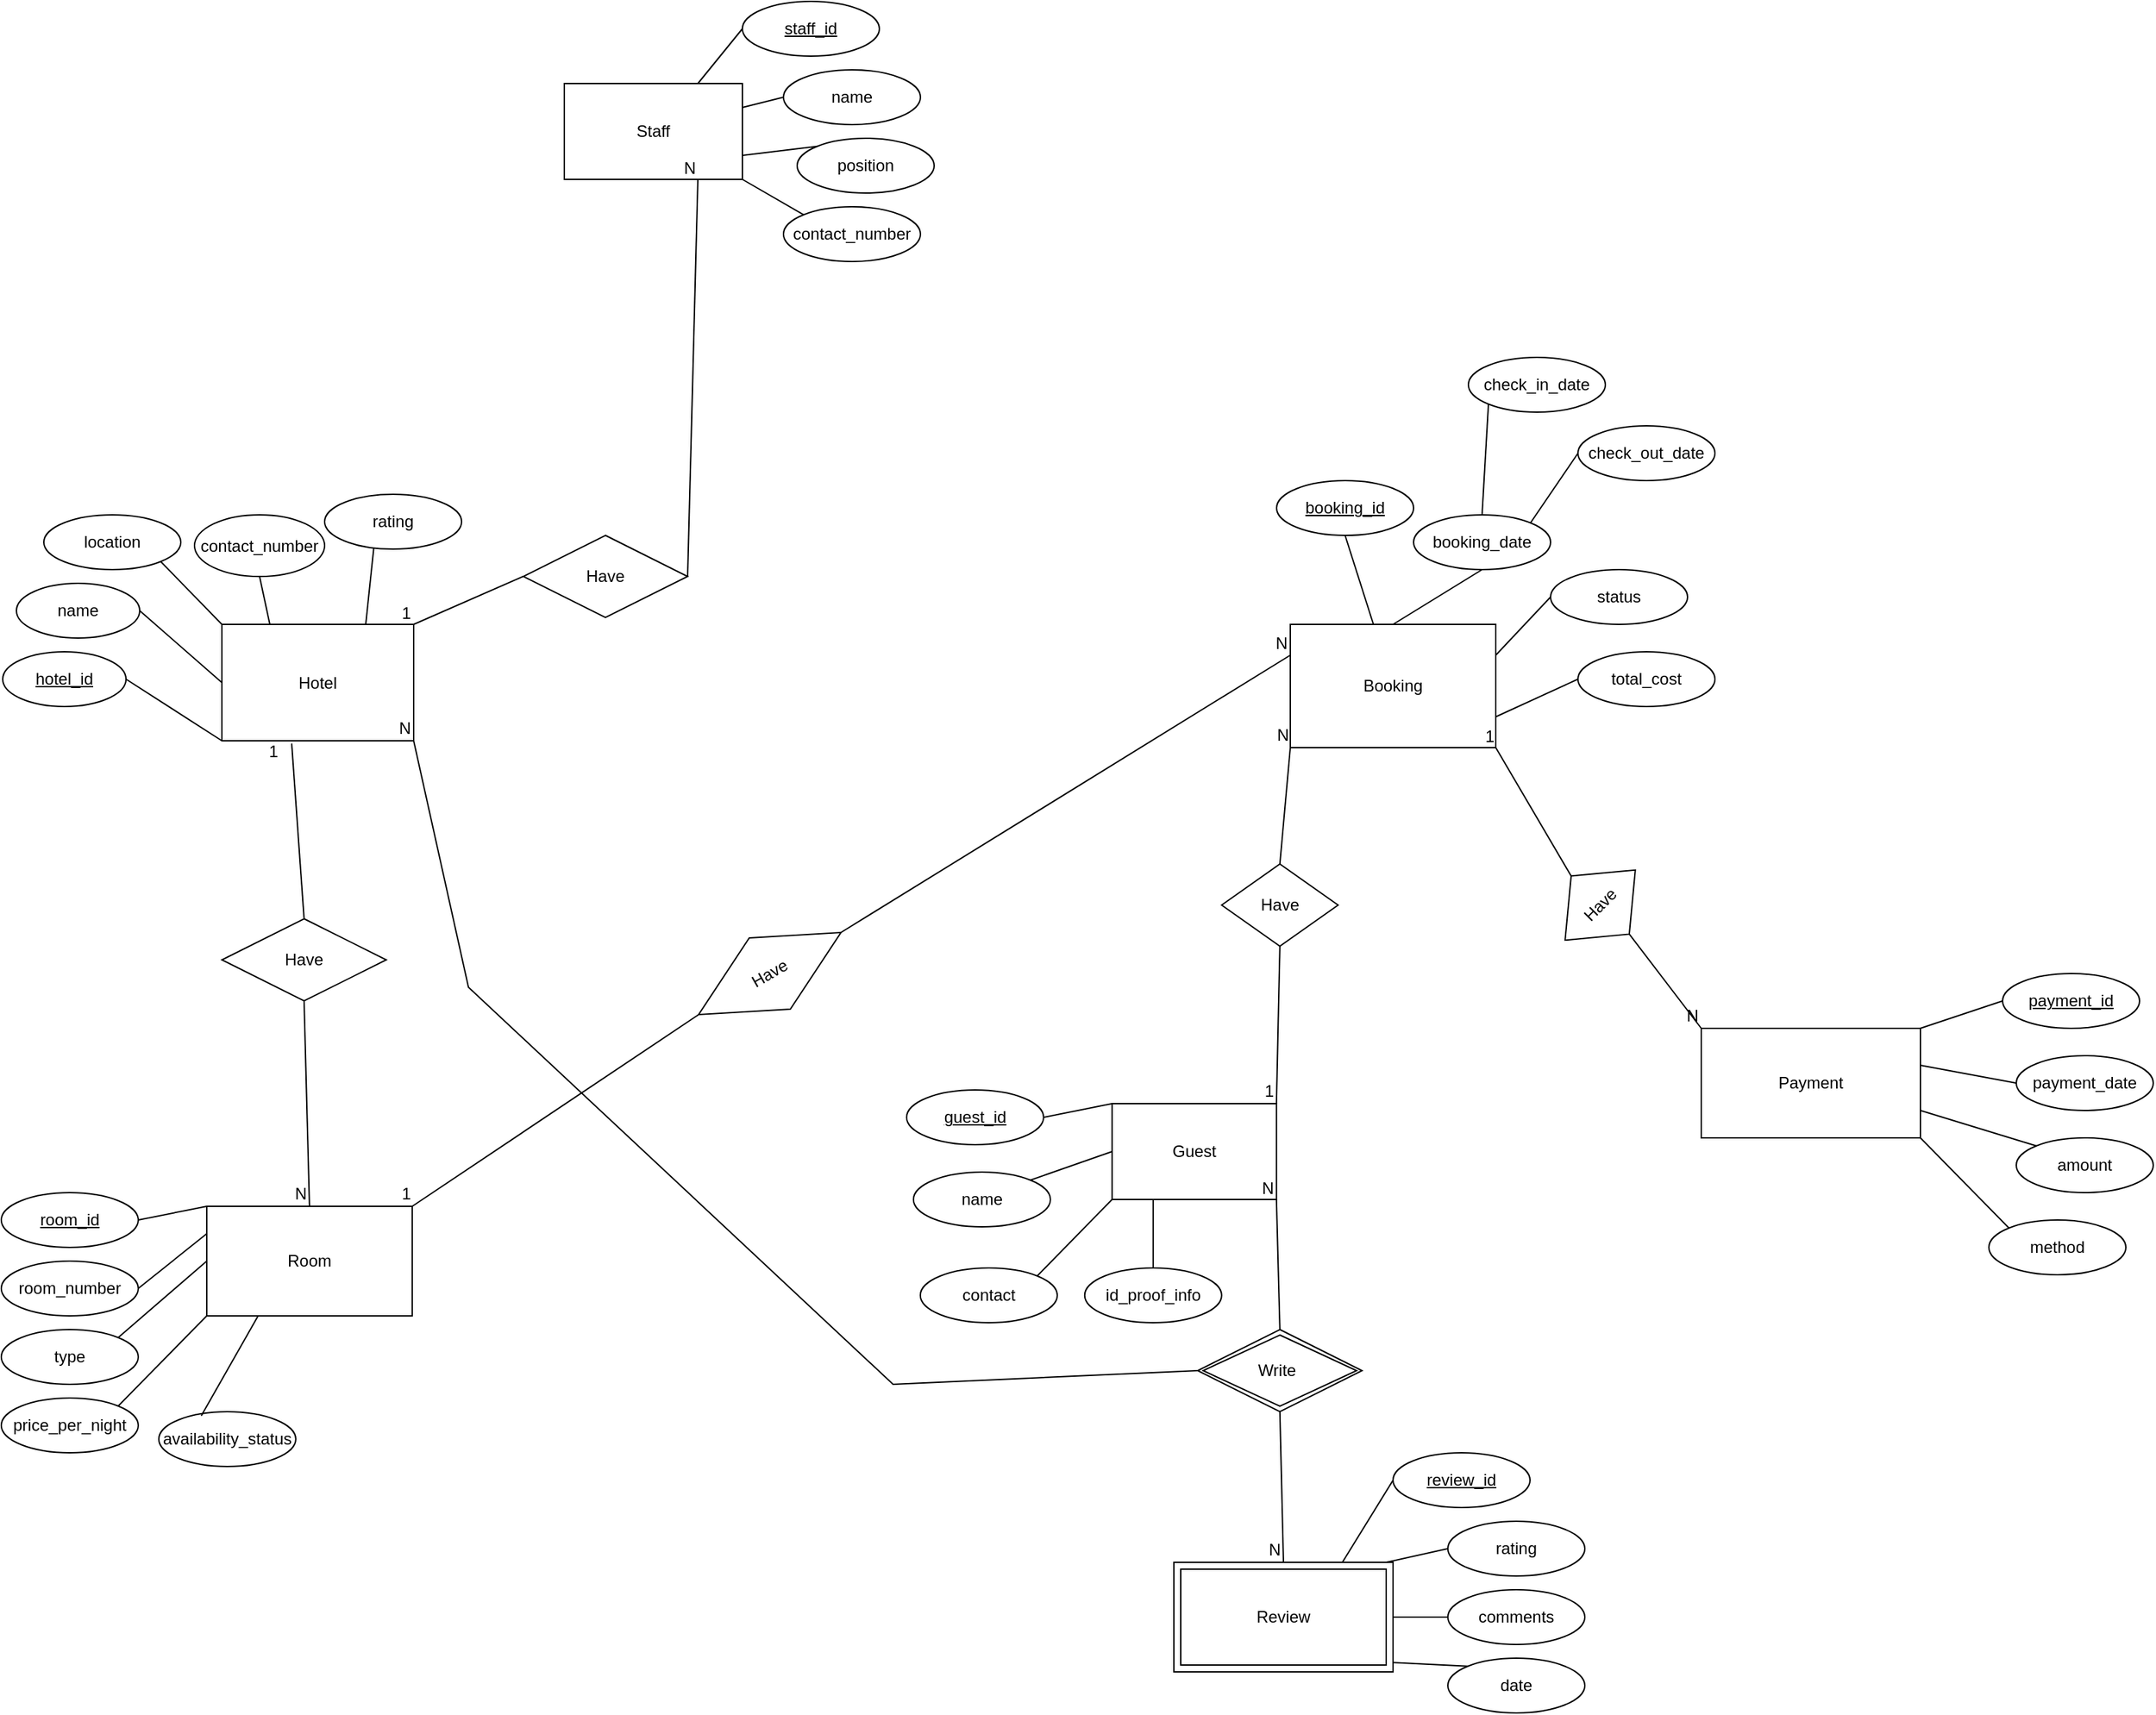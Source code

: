 <mxfile version="24.7.17">
  <diagram name="Page-1" id="6tVxUhAqO4jmdp-snmKR">
    <mxGraphModel dx="3241" dy="2154" grid="1" gridSize="10" guides="1" tooltips="1" connect="1" arrows="1" fold="1" page="1" pageScale="1" pageWidth="850" pageHeight="1100" math="0" shadow="0">
      <root>
        <mxCell id="0" />
        <mxCell id="1" parent="0" />
        <mxCell id="z-LzonxKhmqKySFjynFF-2" value="Hotel" style="whiteSpace=wrap;html=1;align=center;" vertex="1" parent="1">
          <mxGeometry x="70" y="-75" width="140" height="85" as="geometry" />
        </mxCell>
        <mxCell id="z-LzonxKhmqKySFjynFF-3" value="Room" style="whiteSpace=wrap;html=1;align=center;" vertex="1" parent="1">
          <mxGeometry x="58.94" y="350" width="150" height="80" as="geometry" />
        </mxCell>
        <mxCell id="z-LzonxKhmqKySFjynFF-4" value="Guest" style="whiteSpace=wrap;html=1;align=center;" vertex="1" parent="1">
          <mxGeometry x="719.88" y="275" width="120" height="70" as="geometry" />
        </mxCell>
        <mxCell id="z-LzonxKhmqKySFjynFF-5" value="Booking" style="whiteSpace=wrap;html=1;align=center;" vertex="1" parent="1">
          <mxGeometry x="850" y="-75" width="150" height="90" as="geometry" />
        </mxCell>
        <mxCell id="z-LzonxKhmqKySFjynFF-6" value="Payment" style="whiteSpace=wrap;html=1;align=center;" vertex="1" parent="1">
          <mxGeometry x="1150" y="220" width="160" height="80" as="geometry" />
        </mxCell>
        <mxCell id="z-LzonxKhmqKySFjynFF-7" value="Staff" style="whiteSpace=wrap;html=1;align=center;" vertex="1" parent="1">
          <mxGeometry x="319.98" y="-470" width="130" height="70" as="geometry" />
        </mxCell>
        <mxCell id="z-LzonxKhmqKySFjynFF-10" value="hotel_id" style="ellipse;whiteSpace=wrap;html=1;align=center;fontStyle=4;" vertex="1" parent="1">
          <mxGeometry x="-90" y="-55" width="90" height="40" as="geometry" />
        </mxCell>
        <mxCell id="z-LzonxKhmqKySFjynFF-11" value="" style="endArrow=none;html=1;rounded=0;exitX=1;exitY=0.5;exitDx=0;exitDy=0;entryX=0;entryY=1;entryDx=0;entryDy=0;" edge="1" parent="1" source="z-LzonxKhmqKySFjynFF-10" target="z-LzonxKhmqKySFjynFF-2">
          <mxGeometry relative="1" as="geometry">
            <mxPoint x="150" y="15" as="sourcePoint" />
            <mxPoint x="310" y="15" as="targetPoint" />
          </mxGeometry>
        </mxCell>
        <mxCell id="z-LzonxKhmqKySFjynFF-12" value="name" style="ellipse;whiteSpace=wrap;html=1;align=center;" vertex="1" parent="1">
          <mxGeometry x="-80" y="-105" width="90" height="40" as="geometry" />
        </mxCell>
        <mxCell id="z-LzonxKhmqKySFjynFF-13" value="location" style="ellipse;whiteSpace=wrap;html=1;align=center;" vertex="1" parent="1">
          <mxGeometry x="-60" y="-155" width="100" height="40" as="geometry" />
        </mxCell>
        <mxCell id="z-LzonxKhmqKySFjynFF-14" value="contact_number" style="ellipse;whiteSpace=wrap;html=1;align=center;" vertex="1" parent="1">
          <mxGeometry x="50" y="-155" width="95" height="45" as="geometry" />
        </mxCell>
        <mxCell id="z-LzonxKhmqKySFjynFF-19" value="" style="endArrow=none;html=1;rounded=0;exitX=1;exitY=0.5;exitDx=0;exitDy=0;entryX=0;entryY=0.5;entryDx=0;entryDy=0;" edge="1" parent="1" source="z-LzonxKhmqKySFjynFF-12" target="z-LzonxKhmqKySFjynFF-2">
          <mxGeometry relative="1" as="geometry">
            <mxPoint x="150" y="15" as="sourcePoint" />
            <mxPoint x="310" y="15" as="targetPoint" />
          </mxGeometry>
        </mxCell>
        <mxCell id="z-LzonxKhmqKySFjynFF-20" value="" style="endArrow=none;html=1;rounded=0;exitX=1;exitY=1;exitDx=0;exitDy=0;entryX=0;entryY=0;entryDx=0;entryDy=0;" edge="1" parent="1" source="z-LzonxKhmqKySFjynFF-13" target="z-LzonxKhmqKySFjynFF-2">
          <mxGeometry relative="1" as="geometry">
            <mxPoint x="160" y="25" as="sourcePoint" />
            <mxPoint x="320" y="25" as="targetPoint" />
          </mxGeometry>
        </mxCell>
        <mxCell id="z-LzonxKhmqKySFjynFF-21" value="" style="endArrow=none;html=1;rounded=0;exitX=0.5;exitY=1;exitDx=0;exitDy=0;entryX=0.25;entryY=0;entryDx=0;entryDy=0;" edge="1" parent="1" source="z-LzonxKhmqKySFjynFF-14" target="z-LzonxKhmqKySFjynFF-2">
          <mxGeometry relative="1" as="geometry">
            <mxPoint x="170" y="35" as="sourcePoint" />
            <mxPoint x="330" y="35" as="targetPoint" />
          </mxGeometry>
        </mxCell>
        <mxCell id="z-LzonxKhmqKySFjynFF-22" value="" style="endArrow=none;html=1;rounded=0;exitX=0.36;exitY=0.95;exitDx=0;exitDy=0;entryX=0.75;entryY=0;entryDx=0;entryDy=0;exitPerimeter=0;" edge="1" parent="1" source="z-LzonxKhmqKySFjynFF-23" target="z-LzonxKhmqKySFjynFF-2">
          <mxGeometry relative="1" as="geometry">
            <mxPoint x="174.645" y="-125.858" as="sourcePoint" />
            <mxPoint x="340" y="45" as="targetPoint" />
          </mxGeometry>
        </mxCell>
        <mxCell id="z-LzonxKhmqKySFjynFF-23" value="rating" style="ellipse;whiteSpace=wrap;html=1;align=center;" vertex="1" parent="1">
          <mxGeometry x="145" y="-170" width="100" height="40" as="geometry" />
        </mxCell>
        <mxCell id="z-LzonxKhmqKySFjynFF-24" value="room_id" style="ellipse;whiteSpace=wrap;html=1;align=center;fontStyle=4;" vertex="1" parent="1">
          <mxGeometry x="-91.06" y="340" width="100" height="40" as="geometry" />
        </mxCell>
        <mxCell id="z-LzonxKhmqKySFjynFF-26" value="room_number" style="ellipse;whiteSpace=wrap;html=1;align=center;" vertex="1" parent="1">
          <mxGeometry x="-91.06" y="390" width="100" height="40" as="geometry" />
        </mxCell>
        <mxCell id="z-LzonxKhmqKySFjynFF-27" value="price_per_night" style="ellipse;whiteSpace=wrap;html=1;align=center;" vertex="1" parent="1">
          <mxGeometry x="-91.06" y="490" width="100" height="40" as="geometry" />
        </mxCell>
        <mxCell id="z-LzonxKhmqKySFjynFF-28" value="availability_status" style="ellipse;whiteSpace=wrap;html=1;align=center;" vertex="1" parent="1">
          <mxGeometry x="23.94" y="500" width="100" height="40" as="geometry" />
        </mxCell>
        <mxCell id="z-LzonxKhmqKySFjynFF-29" value="type" style="ellipse;whiteSpace=wrap;html=1;align=center;" vertex="1" parent="1">
          <mxGeometry x="-91.06" y="440" width="100" height="40" as="geometry" />
        </mxCell>
        <mxCell id="z-LzonxKhmqKySFjynFF-31" value="" style="endArrow=none;html=1;rounded=0;exitX=1;exitY=0.5;exitDx=0;exitDy=0;entryX=0;entryY=0;entryDx=0;entryDy=0;" edge="1" parent="1" source="z-LzonxKhmqKySFjynFF-24" target="z-LzonxKhmqKySFjynFF-3">
          <mxGeometry relative="1" as="geometry">
            <mxPoint x="348.94" y="320" as="sourcePoint" />
            <mxPoint x="508.94" y="320" as="targetPoint" />
          </mxGeometry>
        </mxCell>
        <mxCell id="z-LzonxKhmqKySFjynFF-32" value="" style="endArrow=none;html=1;rounded=0;exitX=1;exitY=0.5;exitDx=0;exitDy=0;entryX=0;entryY=0.25;entryDx=0;entryDy=0;" edge="1" parent="1" source="z-LzonxKhmqKySFjynFF-26" target="z-LzonxKhmqKySFjynFF-3">
          <mxGeometry relative="1" as="geometry">
            <mxPoint x="358.94" y="330" as="sourcePoint" />
            <mxPoint x="518.94" y="330" as="targetPoint" />
          </mxGeometry>
        </mxCell>
        <mxCell id="z-LzonxKhmqKySFjynFF-33" value="" style="endArrow=none;html=1;rounded=0;exitX=1;exitY=0;exitDx=0;exitDy=0;entryX=0;entryY=0.5;entryDx=0;entryDy=0;" edge="1" parent="1" source="z-LzonxKhmqKySFjynFF-29" target="z-LzonxKhmqKySFjynFF-3">
          <mxGeometry relative="1" as="geometry">
            <mxPoint x="368.94" y="340" as="sourcePoint" />
            <mxPoint x="528.94" y="340" as="targetPoint" />
          </mxGeometry>
        </mxCell>
        <mxCell id="z-LzonxKhmqKySFjynFF-34" value="" style="endArrow=none;html=1;rounded=0;exitX=1;exitY=0;exitDx=0;exitDy=0;entryX=0;entryY=1;entryDx=0;entryDy=0;" edge="1" parent="1" source="z-LzonxKhmqKySFjynFF-27" target="z-LzonxKhmqKySFjynFF-3">
          <mxGeometry relative="1" as="geometry">
            <mxPoint x="378.94" y="350" as="sourcePoint" />
            <mxPoint x="538.94" y="350" as="targetPoint" />
          </mxGeometry>
        </mxCell>
        <mxCell id="z-LzonxKhmqKySFjynFF-35" value="" style="endArrow=none;html=1;rounded=0;exitX=0.31;exitY=0.075;exitDx=0;exitDy=0;exitPerimeter=0;entryX=0.25;entryY=1;entryDx=0;entryDy=0;" edge="1" parent="1" source="z-LzonxKhmqKySFjynFF-28" target="z-LzonxKhmqKySFjynFF-3">
          <mxGeometry relative="1" as="geometry">
            <mxPoint x="388.94" y="360" as="sourcePoint" />
            <mxPoint x="548.94" y="360" as="targetPoint" />
          </mxGeometry>
        </mxCell>
        <mxCell id="z-LzonxKhmqKySFjynFF-37" value="guest_id" style="ellipse;whiteSpace=wrap;html=1;align=center;fontStyle=4;" vertex="1" parent="1">
          <mxGeometry x="569.88" y="265" width="100" height="40" as="geometry" />
        </mxCell>
        <mxCell id="z-LzonxKhmqKySFjynFF-38" value="id_proof_info" style="ellipse;whiteSpace=wrap;html=1;align=center;" vertex="1" parent="1">
          <mxGeometry x="699.88" y="395" width="100" height="40" as="geometry" />
        </mxCell>
        <mxCell id="z-LzonxKhmqKySFjynFF-39" value="contact" style="ellipse;whiteSpace=wrap;html=1;align=center;" vertex="1" parent="1">
          <mxGeometry x="579.88" y="395" width="100" height="40" as="geometry" />
        </mxCell>
        <mxCell id="z-LzonxKhmqKySFjynFF-40" value="name" style="ellipse;whiteSpace=wrap;html=1;align=center;" vertex="1" parent="1">
          <mxGeometry x="574.88" y="325" width="100" height="40" as="geometry" />
        </mxCell>
        <mxCell id="z-LzonxKhmqKySFjynFF-41" value="" style="endArrow=none;html=1;rounded=0;exitX=1;exitY=0.5;exitDx=0;exitDy=0;entryX=0;entryY=0;entryDx=0;entryDy=0;" edge="1" parent="1" source="z-LzonxKhmqKySFjynFF-37" target="z-LzonxKhmqKySFjynFF-4">
          <mxGeometry relative="1" as="geometry">
            <mxPoint x="999.88" y="245" as="sourcePoint" />
            <mxPoint x="1159.88" y="245" as="targetPoint" />
          </mxGeometry>
        </mxCell>
        <mxCell id="z-LzonxKhmqKySFjynFF-42" value="" style="endArrow=none;html=1;rounded=0;exitX=1;exitY=0;exitDx=0;exitDy=0;entryX=0;entryY=0.5;entryDx=0;entryDy=0;" edge="1" parent="1" source="z-LzonxKhmqKySFjynFF-40" target="z-LzonxKhmqKySFjynFF-4">
          <mxGeometry relative="1" as="geometry">
            <mxPoint x="1009.88" y="255" as="sourcePoint" />
            <mxPoint x="1169.88" y="255" as="targetPoint" />
          </mxGeometry>
        </mxCell>
        <mxCell id="z-LzonxKhmqKySFjynFF-43" value="" style="endArrow=none;html=1;rounded=0;exitX=1;exitY=0;exitDx=0;exitDy=0;entryX=0;entryY=1;entryDx=0;entryDy=0;" edge="1" parent="1" source="z-LzonxKhmqKySFjynFF-39" target="z-LzonxKhmqKySFjynFF-4">
          <mxGeometry relative="1" as="geometry">
            <mxPoint x="1019.88" y="265" as="sourcePoint" />
            <mxPoint x="1179.88" y="265" as="targetPoint" />
          </mxGeometry>
        </mxCell>
        <mxCell id="z-LzonxKhmqKySFjynFF-44" value="" style="endArrow=none;html=1;rounded=0;exitX=0.5;exitY=0;exitDx=0;exitDy=0;entryX=0.25;entryY=1;entryDx=0;entryDy=0;" edge="1" parent="1" source="z-LzonxKhmqKySFjynFF-38" target="z-LzonxKhmqKySFjynFF-4">
          <mxGeometry relative="1" as="geometry">
            <mxPoint x="1029.88" y="275" as="sourcePoint" />
            <mxPoint x="1189.88" y="275" as="targetPoint" />
          </mxGeometry>
        </mxCell>
        <mxCell id="z-LzonxKhmqKySFjynFF-45" value="booking_id" style="ellipse;whiteSpace=wrap;html=1;align=center;fontStyle=4;" vertex="1" parent="1">
          <mxGeometry x="840" y="-180" width="100" height="40" as="geometry" />
        </mxCell>
        <mxCell id="z-LzonxKhmqKySFjynFF-46" value="total_cost" style="ellipse;whiteSpace=wrap;html=1;align=center;" vertex="1" parent="1">
          <mxGeometry x="1060" y="-55" width="100" height="40" as="geometry" />
        </mxCell>
        <mxCell id="z-LzonxKhmqKySFjynFF-47" value="status" style="ellipse;whiteSpace=wrap;html=1;align=center;" vertex="1" parent="1">
          <mxGeometry x="1040" y="-115" width="100" height="40" as="geometry" />
        </mxCell>
        <mxCell id="z-LzonxKhmqKySFjynFF-48" value="check_out_date" style="ellipse;whiteSpace=wrap;html=1;align=center;" vertex="1" parent="1">
          <mxGeometry x="1060" y="-220" width="100" height="40" as="geometry" />
        </mxCell>
        <mxCell id="z-LzonxKhmqKySFjynFF-49" value="check_in_date" style="ellipse;whiteSpace=wrap;html=1;align=center;" vertex="1" parent="1">
          <mxGeometry x="980" y="-270" width="100" height="40" as="geometry" />
        </mxCell>
        <mxCell id="z-LzonxKhmqKySFjynFF-50" value="booking_date" style="ellipse;whiteSpace=wrap;html=1;align=center;" vertex="1" parent="1">
          <mxGeometry x="940" y="-155" width="100" height="40" as="geometry" />
        </mxCell>
        <mxCell id="z-LzonxKhmqKySFjynFF-53" value="" style="endArrow=none;html=1;rounded=0;entryX=0.5;entryY=1;entryDx=0;entryDy=0;" edge="1" parent="1" source="z-LzonxKhmqKySFjynFF-5" target="z-LzonxKhmqKySFjynFF-45">
          <mxGeometry relative="1" as="geometry">
            <mxPoint x="660" y="-95.5" as="sourcePoint" />
            <mxPoint x="820" y="-95.5" as="targetPoint" />
          </mxGeometry>
        </mxCell>
        <mxCell id="z-LzonxKhmqKySFjynFF-54" value="" style="endArrow=none;html=1;rounded=0;exitX=0.5;exitY=1;exitDx=0;exitDy=0;entryX=0.5;entryY=0;entryDx=0;entryDy=0;" edge="1" parent="1" source="z-LzonxKhmqKySFjynFF-50" target="z-LzonxKhmqKySFjynFF-5">
          <mxGeometry relative="1" as="geometry">
            <mxPoint x="670" y="-85.5" as="sourcePoint" />
            <mxPoint x="830" y="-85.5" as="targetPoint" />
          </mxGeometry>
        </mxCell>
        <mxCell id="z-LzonxKhmqKySFjynFF-55" value="" style="endArrow=none;html=1;rounded=0;exitX=0;exitY=1;exitDx=0;exitDy=0;entryX=0.5;entryY=0;entryDx=0;entryDy=0;" edge="1" parent="1" source="z-LzonxKhmqKySFjynFF-49" target="z-LzonxKhmqKySFjynFF-50">
          <mxGeometry relative="1" as="geometry">
            <mxPoint x="680" y="-75.5" as="sourcePoint" />
            <mxPoint x="840" y="-75.5" as="targetPoint" />
          </mxGeometry>
        </mxCell>
        <mxCell id="z-LzonxKhmqKySFjynFF-56" value="" style="endArrow=none;html=1;rounded=0;exitX=0;exitY=0.5;exitDx=0;exitDy=0;entryX=1;entryY=0;entryDx=0;entryDy=0;" edge="1" parent="1" source="z-LzonxKhmqKySFjynFF-48" target="z-LzonxKhmqKySFjynFF-50">
          <mxGeometry relative="1" as="geometry">
            <mxPoint x="690" y="-65.5" as="sourcePoint" />
            <mxPoint x="850" y="-65.5" as="targetPoint" />
          </mxGeometry>
        </mxCell>
        <mxCell id="z-LzonxKhmqKySFjynFF-57" value="" style="endArrow=none;html=1;rounded=0;exitX=0;exitY=0.5;exitDx=0;exitDy=0;entryX=1;entryY=0.25;entryDx=0;entryDy=0;" edge="1" parent="1" source="z-LzonxKhmqKySFjynFF-47" target="z-LzonxKhmqKySFjynFF-5">
          <mxGeometry relative="1" as="geometry">
            <mxPoint x="700" y="-55.5" as="sourcePoint" />
            <mxPoint x="860" y="-55.5" as="targetPoint" />
          </mxGeometry>
        </mxCell>
        <mxCell id="z-LzonxKhmqKySFjynFF-58" value="" style="endArrow=none;html=1;rounded=0;exitX=0;exitY=0.5;exitDx=0;exitDy=0;entryX=1;entryY=0.75;entryDx=0;entryDy=0;" edge="1" parent="1" source="z-LzonxKhmqKySFjynFF-46" target="z-LzonxKhmqKySFjynFF-5">
          <mxGeometry relative="1" as="geometry">
            <mxPoint x="710" y="-45.5" as="sourcePoint" />
            <mxPoint x="990" y="-15" as="targetPoint" />
          </mxGeometry>
        </mxCell>
        <mxCell id="z-LzonxKhmqKySFjynFF-61" value="payment_id" style="ellipse;whiteSpace=wrap;html=1;align=center;fontStyle=4;" vertex="1" parent="1">
          <mxGeometry x="1370" y="180" width="100" height="40" as="geometry" />
        </mxCell>
        <mxCell id="z-LzonxKhmqKySFjynFF-62" value="method" style="ellipse;whiteSpace=wrap;html=1;align=center;" vertex="1" parent="1">
          <mxGeometry x="1360" y="360" width="100" height="40" as="geometry" />
        </mxCell>
        <mxCell id="z-LzonxKhmqKySFjynFF-63" value="amount" style="ellipse;whiteSpace=wrap;html=1;align=center;" vertex="1" parent="1">
          <mxGeometry x="1380" y="300" width="100" height="40" as="geometry" />
        </mxCell>
        <mxCell id="z-LzonxKhmqKySFjynFF-64" value="payment_date" style="ellipse;whiteSpace=wrap;html=1;align=center;" vertex="1" parent="1">
          <mxGeometry x="1380" y="240" width="100" height="40" as="geometry" />
        </mxCell>
        <mxCell id="z-LzonxKhmqKySFjynFF-67" value="" style="endArrow=none;html=1;rounded=0;entryX=0;entryY=0;entryDx=0;entryDy=0;exitX=1;exitY=1;exitDx=0;exitDy=0;" edge="1" parent="1" source="z-LzonxKhmqKySFjynFF-6" target="z-LzonxKhmqKySFjynFF-62">
          <mxGeometry relative="1" as="geometry">
            <mxPoint x="1190" y="160" as="sourcePoint" />
            <mxPoint x="1360" y="130" as="targetPoint" />
          </mxGeometry>
        </mxCell>
        <mxCell id="z-LzonxKhmqKySFjynFF-69" value="" style="endArrow=none;html=1;rounded=0;entryX=0;entryY=0;entryDx=0;entryDy=0;exitX=1;exitY=0.75;exitDx=0;exitDy=0;" edge="1" parent="1" source="z-LzonxKhmqKySFjynFF-6" target="z-LzonxKhmqKySFjynFF-63">
          <mxGeometry relative="1" as="geometry">
            <mxPoint x="1210" y="180" as="sourcePoint" />
            <mxPoint x="1370" y="180" as="targetPoint" />
          </mxGeometry>
        </mxCell>
        <mxCell id="z-LzonxKhmqKySFjynFF-70" value="" style="endArrow=none;html=1;rounded=0;entryX=0;entryY=0.5;entryDx=0;entryDy=0;exitX=1;exitY=0.338;exitDx=0;exitDy=0;exitPerimeter=0;" edge="1" parent="1" source="z-LzonxKhmqKySFjynFF-6" target="z-LzonxKhmqKySFjynFF-64">
          <mxGeometry relative="1" as="geometry">
            <mxPoint x="1220" y="190" as="sourcePoint" />
            <mxPoint x="1380" y="190" as="targetPoint" />
          </mxGeometry>
        </mxCell>
        <mxCell id="z-LzonxKhmqKySFjynFF-71" value="" style="endArrow=none;html=1;rounded=0;entryX=0;entryY=0.5;entryDx=0;entryDy=0;exitX=1;exitY=0;exitDx=0;exitDy=0;" edge="1" parent="1" source="z-LzonxKhmqKySFjynFF-6" target="z-LzonxKhmqKySFjynFF-61">
          <mxGeometry relative="1" as="geometry">
            <mxPoint x="1230" y="200" as="sourcePoint" />
            <mxPoint x="1390" y="200" as="targetPoint" />
          </mxGeometry>
        </mxCell>
        <mxCell id="z-LzonxKhmqKySFjynFF-72" value="staff_id" style="ellipse;whiteSpace=wrap;html=1;align=center;fontStyle=4;" vertex="1" parent="1">
          <mxGeometry x="449.98" y="-530" width="100" height="40" as="geometry" />
        </mxCell>
        <mxCell id="z-LzonxKhmqKySFjynFF-73" value="contact_number" style="ellipse;whiteSpace=wrap;html=1;align=center;" vertex="1" parent="1">
          <mxGeometry x="479.98" y="-380" width="100" height="40" as="geometry" />
        </mxCell>
        <mxCell id="z-LzonxKhmqKySFjynFF-74" value="position" style="ellipse;whiteSpace=wrap;html=1;align=center;" vertex="1" parent="1">
          <mxGeometry x="489.98" y="-430" width="100" height="40" as="geometry" />
        </mxCell>
        <mxCell id="z-LzonxKhmqKySFjynFF-75" value="name" style="ellipse;whiteSpace=wrap;html=1;align=center;" vertex="1" parent="1">
          <mxGeometry x="479.98" y="-480" width="100" height="40" as="geometry" />
        </mxCell>
        <mxCell id="z-LzonxKhmqKySFjynFF-78" value="" style="endArrow=none;html=1;rounded=0;entryX=0;entryY=0.5;entryDx=0;entryDy=0;exitX=0.75;exitY=0;exitDx=0;exitDy=0;" edge="1" parent="1" source="z-LzonxKhmqKySFjynFF-7" target="z-LzonxKhmqKySFjynFF-72">
          <mxGeometry relative="1" as="geometry">
            <mxPoint x="219.98" y="-560" as="sourcePoint" />
            <mxPoint x="379.98" y="-560" as="targetPoint" />
          </mxGeometry>
        </mxCell>
        <mxCell id="z-LzonxKhmqKySFjynFF-79" value="" style="endArrow=none;html=1;rounded=0;entryX=0;entryY=0.5;entryDx=0;entryDy=0;exitX=1;exitY=0.25;exitDx=0;exitDy=0;" edge="1" parent="1" source="z-LzonxKhmqKySFjynFF-7" target="z-LzonxKhmqKySFjynFF-75">
          <mxGeometry relative="1" as="geometry">
            <mxPoint x="229.98" y="-550" as="sourcePoint" />
            <mxPoint x="389.98" y="-550" as="targetPoint" />
          </mxGeometry>
        </mxCell>
        <mxCell id="z-LzonxKhmqKySFjynFF-80" value="" style="endArrow=none;html=1;rounded=0;entryX=0;entryY=0;entryDx=0;entryDy=0;exitX=1;exitY=0.75;exitDx=0;exitDy=0;" edge="1" parent="1" source="z-LzonxKhmqKySFjynFF-7" target="z-LzonxKhmqKySFjynFF-74">
          <mxGeometry relative="1" as="geometry">
            <mxPoint x="239.98" y="-540" as="sourcePoint" />
            <mxPoint x="399.98" y="-540" as="targetPoint" />
          </mxGeometry>
        </mxCell>
        <mxCell id="z-LzonxKhmqKySFjynFF-81" value="" style="endArrow=none;html=1;rounded=0;entryX=0;entryY=0;entryDx=0;entryDy=0;" edge="1" parent="1" target="z-LzonxKhmqKySFjynFF-73">
          <mxGeometry relative="1" as="geometry">
            <mxPoint x="449.98" y="-400" as="sourcePoint" />
            <mxPoint x="409.98" y="-530" as="targetPoint" />
          </mxGeometry>
        </mxCell>
        <mxCell id="z-LzonxKhmqKySFjynFF-83" value="review_id" style="ellipse;whiteSpace=wrap;html=1;align=center;fontStyle=4;" vertex="1" parent="1">
          <mxGeometry x="925" y="530" width="100" height="40" as="geometry" />
        </mxCell>
        <mxCell id="z-LzonxKhmqKySFjynFF-84" value="rating" style="ellipse;whiteSpace=wrap;html=1;align=center;" vertex="1" parent="1">
          <mxGeometry x="965.02" y="580" width="100" height="40" as="geometry" />
        </mxCell>
        <mxCell id="z-LzonxKhmqKySFjynFF-85" value="comments" style="ellipse;whiteSpace=wrap;html=1;align=center;" vertex="1" parent="1">
          <mxGeometry x="965.02" y="630" width="100" height="40" as="geometry" />
        </mxCell>
        <mxCell id="z-LzonxKhmqKySFjynFF-86" value="date" style="ellipse;whiteSpace=wrap;html=1;align=center;" vertex="1" parent="1">
          <mxGeometry x="965.02" y="680" width="100" height="40" as="geometry" />
        </mxCell>
        <mxCell id="z-LzonxKhmqKySFjynFF-90" value="" style="endArrow=none;html=1;rounded=0;entryX=0;entryY=0.5;entryDx=0;entryDy=0;" edge="1" parent="1" target="z-LzonxKhmqKySFjynFF-83">
          <mxGeometry relative="1" as="geometry">
            <mxPoint x="888.02" y="610" as="sourcePoint" />
            <mxPoint x="525.02" y="710" as="targetPoint" />
          </mxGeometry>
        </mxCell>
        <mxCell id="z-LzonxKhmqKySFjynFF-91" value="" style="endArrow=none;html=1;rounded=0;entryX=0;entryY=0.5;entryDx=0;entryDy=0;exitX=1;exitY=0;exitDx=0;exitDy=0;" edge="1" parent="1" target="z-LzonxKhmqKySFjynFF-84">
          <mxGeometry relative="1" as="geometry">
            <mxPoint x="920.02" y="610" as="sourcePoint" />
            <mxPoint x="535.02" y="720" as="targetPoint" />
          </mxGeometry>
        </mxCell>
        <mxCell id="z-LzonxKhmqKySFjynFF-92" value="" style="endArrow=none;html=1;rounded=0;entryX=0;entryY=0.5;entryDx=0;entryDy=0;exitX=1;exitY=0.5;exitDx=0;exitDy=0;" edge="1" parent="1" target="z-LzonxKhmqKySFjynFF-85">
          <mxGeometry relative="1" as="geometry">
            <mxPoint x="920.02" y="650" as="sourcePoint" />
            <mxPoint x="545.02" y="730" as="targetPoint" />
          </mxGeometry>
        </mxCell>
        <mxCell id="z-LzonxKhmqKySFjynFF-93" value="" style="endArrow=none;html=1;rounded=0;entryX=0;entryY=0;entryDx=0;entryDy=0;exitX=0.995;exitY=0.912;exitDx=0;exitDy=0;exitPerimeter=0;" edge="1" parent="1" target="z-LzonxKhmqKySFjynFF-86">
          <mxGeometry relative="1" as="geometry">
            <mxPoint x="919.32" y="682.96" as="sourcePoint" />
            <mxPoint x="555.02" y="740" as="targetPoint" />
          </mxGeometry>
        </mxCell>
        <mxCell id="z-LzonxKhmqKySFjynFF-97" value="Have" style="shape=rhombus;perimeter=rhombusPerimeter;whiteSpace=wrap;html=1;align=center;rotation=0;" vertex="1" parent="1">
          <mxGeometry x="70" y="140" width="120" height="60" as="geometry" />
        </mxCell>
        <mxCell id="z-LzonxKhmqKySFjynFF-98" value="" style="endArrow=none;html=1;rounded=0;exitX=0.5;exitY=0;exitDx=0;exitDy=0;entryX=0.364;entryY=1.024;entryDx=0;entryDy=0;entryPerimeter=0;" edge="1" parent="1" source="z-LzonxKhmqKySFjynFF-97" target="z-LzonxKhmqKySFjynFF-2">
          <mxGeometry relative="1" as="geometry">
            <mxPoint x="560" y="90" as="sourcePoint" />
            <mxPoint x="720" y="90" as="targetPoint" />
          </mxGeometry>
        </mxCell>
        <mxCell id="z-LzonxKhmqKySFjynFF-99" value="1" style="resizable=0;html=1;whiteSpace=wrap;align=right;verticalAlign=bottom;" connectable="0" vertex="1" parent="z-LzonxKhmqKySFjynFF-98">
          <mxGeometry x="1" relative="1" as="geometry">
            <mxPoint x="-8" y="15" as="offset" />
          </mxGeometry>
        </mxCell>
        <mxCell id="z-LzonxKhmqKySFjynFF-100" value="" style="endArrow=none;html=1;rounded=0;entryX=0.5;entryY=0;entryDx=0;entryDy=0;exitX=0.5;exitY=1;exitDx=0;exitDy=0;" edge="1" parent="1" source="z-LzonxKhmqKySFjynFF-97" target="z-LzonxKhmqKySFjynFF-3">
          <mxGeometry relative="1" as="geometry">
            <mxPoint x="30" y="200" as="sourcePoint" />
            <mxPoint x="190" y="200" as="targetPoint" />
          </mxGeometry>
        </mxCell>
        <mxCell id="z-LzonxKhmqKySFjynFF-101" value="N" style="resizable=0;html=1;whiteSpace=wrap;align=right;verticalAlign=bottom;" connectable="0" vertex="1" parent="z-LzonxKhmqKySFjynFF-100">
          <mxGeometry x="1" relative="1" as="geometry" />
        </mxCell>
        <mxCell id="z-LzonxKhmqKySFjynFF-102" value="Have" style="shape=rhombus;perimeter=rhombusPerimeter;whiteSpace=wrap;html=1;align=center;rotation=0;" vertex="1" parent="1">
          <mxGeometry x="799.88" y="100" width="85" height="60" as="geometry" />
        </mxCell>
        <mxCell id="z-LzonxKhmqKySFjynFF-103" value="" style="endArrow=none;html=1;rounded=0;entryX=1;entryY=0;entryDx=0;entryDy=0;exitX=0.5;exitY=1;exitDx=0;exitDy=0;" edge="1" parent="1" source="z-LzonxKhmqKySFjynFF-102" target="z-LzonxKhmqKySFjynFF-4">
          <mxGeometry relative="1" as="geometry">
            <mxPoint x="560" y="150" as="sourcePoint" />
            <mxPoint x="720" y="150" as="targetPoint" />
          </mxGeometry>
        </mxCell>
        <mxCell id="z-LzonxKhmqKySFjynFF-104" value="1" style="resizable=0;html=1;whiteSpace=wrap;align=right;verticalAlign=bottom;" connectable="0" vertex="1" parent="z-LzonxKhmqKySFjynFF-103">
          <mxGeometry x="1" relative="1" as="geometry" />
        </mxCell>
        <mxCell id="z-LzonxKhmqKySFjynFF-105" value="" style="endArrow=none;html=1;rounded=0;entryX=0;entryY=1;entryDx=0;entryDy=0;exitX=0.5;exitY=0;exitDx=0;exitDy=0;" edge="1" parent="1" source="z-LzonxKhmqKySFjynFF-102" target="z-LzonxKhmqKySFjynFF-5">
          <mxGeometry relative="1" as="geometry">
            <mxPoint x="560" y="150" as="sourcePoint" />
            <mxPoint x="720" y="150" as="targetPoint" />
          </mxGeometry>
        </mxCell>
        <mxCell id="z-LzonxKhmqKySFjynFF-106" value="N" style="resizable=0;html=1;whiteSpace=wrap;align=right;verticalAlign=bottom;" connectable="0" vertex="1" parent="z-LzonxKhmqKySFjynFF-105">
          <mxGeometry x="1" relative="1" as="geometry" />
        </mxCell>
        <mxCell id="z-LzonxKhmqKySFjynFF-107" value="Have" style="shape=rhombus;perimeter=rhombusPerimeter;whiteSpace=wrap;html=1;align=center;rotation=-30;" vertex="1" parent="1">
          <mxGeometry x="410" y="150" width="120" height="60" as="geometry" />
        </mxCell>
        <mxCell id="z-LzonxKhmqKySFjynFF-108" value="" style="endArrow=none;html=1;rounded=0;exitX=0;exitY=0.5;exitDx=0;exitDy=0;entryX=1;entryY=0;entryDx=0;entryDy=0;" edge="1" parent="1" source="z-LzonxKhmqKySFjynFF-107" target="z-LzonxKhmqKySFjynFF-3">
          <mxGeometry relative="1" as="geometry">
            <mxPoint x="560" y="150" as="sourcePoint" />
            <mxPoint x="720" y="150" as="targetPoint" />
          </mxGeometry>
        </mxCell>
        <mxCell id="z-LzonxKhmqKySFjynFF-109" value="1" style="resizable=0;html=1;whiteSpace=wrap;align=right;verticalAlign=bottom;" connectable="0" vertex="1" parent="z-LzonxKhmqKySFjynFF-108">
          <mxGeometry x="1" relative="1" as="geometry" />
        </mxCell>
        <mxCell id="z-LzonxKhmqKySFjynFF-110" value="" style="endArrow=none;html=1;rounded=0;exitX=1;exitY=0.5;exitDx=0;exitDy=0;entryX=0;entryY=0.25;entryDx=0;entryDy=0;" edge="1" parent="1" source="z-LzonxKhmqKySFjynFF-107" target="z-LzonxKhmqKySFjynFF-5">
          <mxGeometry relative="1" as="geometry">
            <mxPoint x="560" y="150" as="sourcePoint" />
            <mxPoint x="720" y="150" as="targetPoint" />
          </mxGeometry>
        </mxCell>
        <mxCell id="z-LzonxKhmqKySFjynFF-111" value="N" style="resizable=0;html=1;whiteSpace=wrap;align=right;verticalAlign=bottom;" connectable="0" vertex="1" parent="z-LzonxKhmqKySFjynFF-110">
          <mxGeometry x="1" relative="1" as="geometry" />
        </mxCell>
        <mxCell id="z-LzonxKhmqKySFjynFF-112" value="Have" style="shape=rhombus;perimeter=rhombusPerimeter;whiteSpace=wrap;html=1;align=center;rotation=-45;" vertex="1" parent="1">
          <mxGeometry x="1040" y="100" width="72.5" height="60" as="geometry" />
        </mxCell>
        <mxCell id="z-LzonxKhmqKySFjynFF-113" value="" style="endArrow=none;html=1;rounded=0;entryX=1;entryY=1;entryDx=0;entryDy=0;exitX=0.5;exitY=0;exitDx=0;exitDy=0;" edge="1" parent="1" source="z-LzonxKhmqKySFjynFF-112" target="z-LzonxKhmqKySFjynFF-5">
          <mxGeometry relative="1" as="geometry">
            <mxPoint x="850" y="150" as="sourcePoint" />
            <mxPoint x="1010" y="150" as="targetPoint" />
          </mxGeometry>
        </mxCell>
        <mxCell id="z-LzonxKhmqKySFjynFF-114" value="1" style="resizable=0;html=1;whiteSpace=wrap;align=right;verticalAlign=bottom;" connectable="0" vertex="1" parent="z-LzonxKhmqKySFjynFF-113">
          <mxGeometry x="1" relative="1" as="geometry" />
        </mxCell>
        <mxCell id="z-LzonxKhmqKySFjynFF-115" value="" style="endArrow=none;html=1;rounded=0;entryX=0;entryY=0;entryDx=0;entryDy=0;exitX=0.5;exitY=1;exitDx=0;exitDy=0;" edge="1" parent="1" source="z-LzonxKhmqKySFjynFF-112" target="z-LzonxKhmqKySFjynFF-6">
          <mxGeometry relative="1" as="geometry">
            <mxPoint x="850" y="150" as="sourcePoint" />
            <mxPoint x="1010" y="150" as="targetPoint" />
          </mxGeometry>
        </mxCell>
        <mxCell id="z-LzonxKhmqKySFjynFF-116" value="N" style="resizable=0;html=1;whiteSpace=wrap;align=right;verticalAlign=bottom;" connectable="0" vertex="1" parent="z-LzonxKhmqKySFjynFF-115">
          <mxGeometry x="1" relative="1" as="geometry" />
        </mxCell>
        <mxCell id="z-LzonxKhmqKySFjynFF-118" value="" style="endArrow=none;html=1;rounded=0;exitX=0;exitY=0.5;exitDx=0;exitDy=0;entryX=1;entryY=0;entryDx=0;entryDy=0;" edge="1" parent="1" source="z-LzonxKhmqKySFjynFF-135" target="z-LzonxKhmqKySFjynFF-2">
          <mxGeometry relative="1" as="geometry">
            <mxPoint x="302.17" y="-81.789" as="sourcePoint" />
            <mxPoint x="480" y="-150" as="targetPoint" />
          </mxGeometry>
        </mxCell>
        <mxCell id="z-LzonxKhmqKySFjynFF-119" value="1" style="resizable=0;html=1;whiteSpace=wrap;align=right;verticalAlign=bottom;" connectable="0" vertex="1" parent="z-LzonxKhmqKySFjynFF-118">
          <mxGeometry x="1" relative="1" as="geometry" />
        </mxCell>
        <mxCell id="z-LzonxKhmqKySFjynFF-120" value="" style="endArrow=none;html=1;rounded=0;entryX=0.75;entryY=1;entryDx=0;entryDy=0;exitX=1;exitY=0.5;exitDx=0;exitDy=0;" edge="1" parent="1" source="z-LzonxKhmqKySFjynFF-135" target="z-LzonxKhmqKySFjynFF-7">
          <mxGeometry relative="1" as="geometry">
            <mxPoint x="357.17" y="-177.051" as="sourcePoint" />
            <mxPoint x="379.98" y="-160" as="targetPoint" />
            <Array as="points" />
          </mxGeometry>
        </mxCell>
        <mxCell id="z-LzonxKhmqKySFjynFF-121" value="N" style="resizable=0;html=1;whiteSpace=wrap;align=right;verticalAlign=bottom;" connectable="0" vertex="1" parent="z-LzonxKhmqKySFjynFF-120">
          <mxGeometry x="1" relative="1" as="geometry" />
        </mxCell>
        <mxCell id="z-LzonxKhmqKySFjynFF-122" value="Review" style="shape=ext;margin=3;double=1;whiteSpace=wrap;html=1;align=center;" vertex="1" parent="1">
          <mxGeometry x="765" y="610" width="160" height="80" as="geometry" />
        </mxCell>
        <mxCell id="z-LzonxKhmqKySFjynFF-123" value="Write&amp;nbsp;" style="shape=rhombus;double=1;perimeter=rhombusPerimeter;whiteSpace=wrap;html=1;align=center;" vertex="1" parent="1">
          <mxGeometry x="782.38" y="440" width="120" height="60" as="geometry" />
        </mxCell>
        <mxCell id="z-LzonxKhmqKySFjynFF-126" value="" style="endArrow=none;html=1;rounded=0;entryX=1;entryY=1;entryDx=0;entryDy=0;exitX=0.5;exitY=0;exitDx=0;exitDy=0;" edge="1" parent="1" source="z-LzonxKhmqKySFjynFF-123" target="z-LzonxKhmqKySFjynFF-4">
          <mxGeometry relative="1" as="geometry">
            <mxPoint x="460" y="370" as="sourcePoint" />
            <mxPoint x="620" y="370" as="targetPoint" />
          </mxGeometry>
        </mxCell>
        <mxCell id="z-LzonxKhmqKySFjynFF-127" value="N" style="resizable=0;html=1;whiteSpace=wrap;align=right;verticalAlign=bottom;" connectable="0" vertex="1" parent="z-LzonxKhmqKySFjynFF-126">
          <mxGeometry x="1" relative="1" as="geometry" />
        </mxCell>
        <mxCell id="z-LzonxKhmqKySFjynFF-128" value="" style="endArrow=none;html=1;rounded=0;exitX=0.5;exitY=1;exitDx=0;exitDy=0;entryX=0.5;entryY=0;entryDx=0;entryDy=0;" edge="1" parent="1" source="z-LzonxKhmqKySFjynFF-123" target="z-LzonxKhmqKySFjynFF-122">
          <mxGeometry relative="1" as="geometry">
            <mxPoint x="800" y="500" as="sourcePoint" />
            <mxPoint x="850" y="600" as="targetPoint" />
          </mxGeometry>
        </mxCell>
        <mxCell id="z-LzonxKhmqKySFjynFF-129" value="N" style="resizable=0;html=1;whiteSpace=wrap;align=right;verticalAlign=bottom;" connectable="0" vertex="1" parent="z-LzonxKhmqKySFjynFF-128">
          <mxGeometry x="1" relative="1" as="geometry" />
        </mxCell>
        <mxCell id="z-LzonxKhmqKySFjynFF-135" value="Have" style="shape=rhombus;perimeter=rhombusPerimeter;whiteSpace=wrap;html=1;align=center;rotation=0;" vertex="1" parent="1">
          <mxGeometry x="290" y="-140" width="120" height="60" as="geometry" />
        </mxCell>
        <mxCell id="z-LzonxKhmqKySFjynFF-136" value="" style="endArrow=none;html=1;rounded=0;entryX=1;entryY=1;entryDx=0;entryDy=0;exitX=0;exitY=0.5;exitDx=0;exitDy=0;" edge="1" parent="1" source="z-LzonxKhmqKySFjynFF-123" target="z-LzonxKhmqKySFjynFF-2">
          <mxGeometry relative="1" as="geometry">
            <mxPoint x="780" y="470" as="sourcePoint" />
            <mxPoint x="610" y="90" as="targetPoint" />
            <Array as="points">
              <mxPoint x="560" y="480" />
              <mxPoint x="250" y="190" />
            </Array>
          </mxGeometry>
        </mxCell>
        <mxCell id="z-LzonxKhmqKySFjynFF-137" value="N" style="resizable=0;html=1;whiteSpace=wrap;align=right;verticalAlign=bottom;" connectable="0" vertex="1" parent="z-LzonxKhmqKySFjynFF-136">
          <mxGeometry x="1" relative="1" as="geometry" />
        </mxCell>
      </root>
    </mxGraphModel>
  </diagram>
</mxfile>
